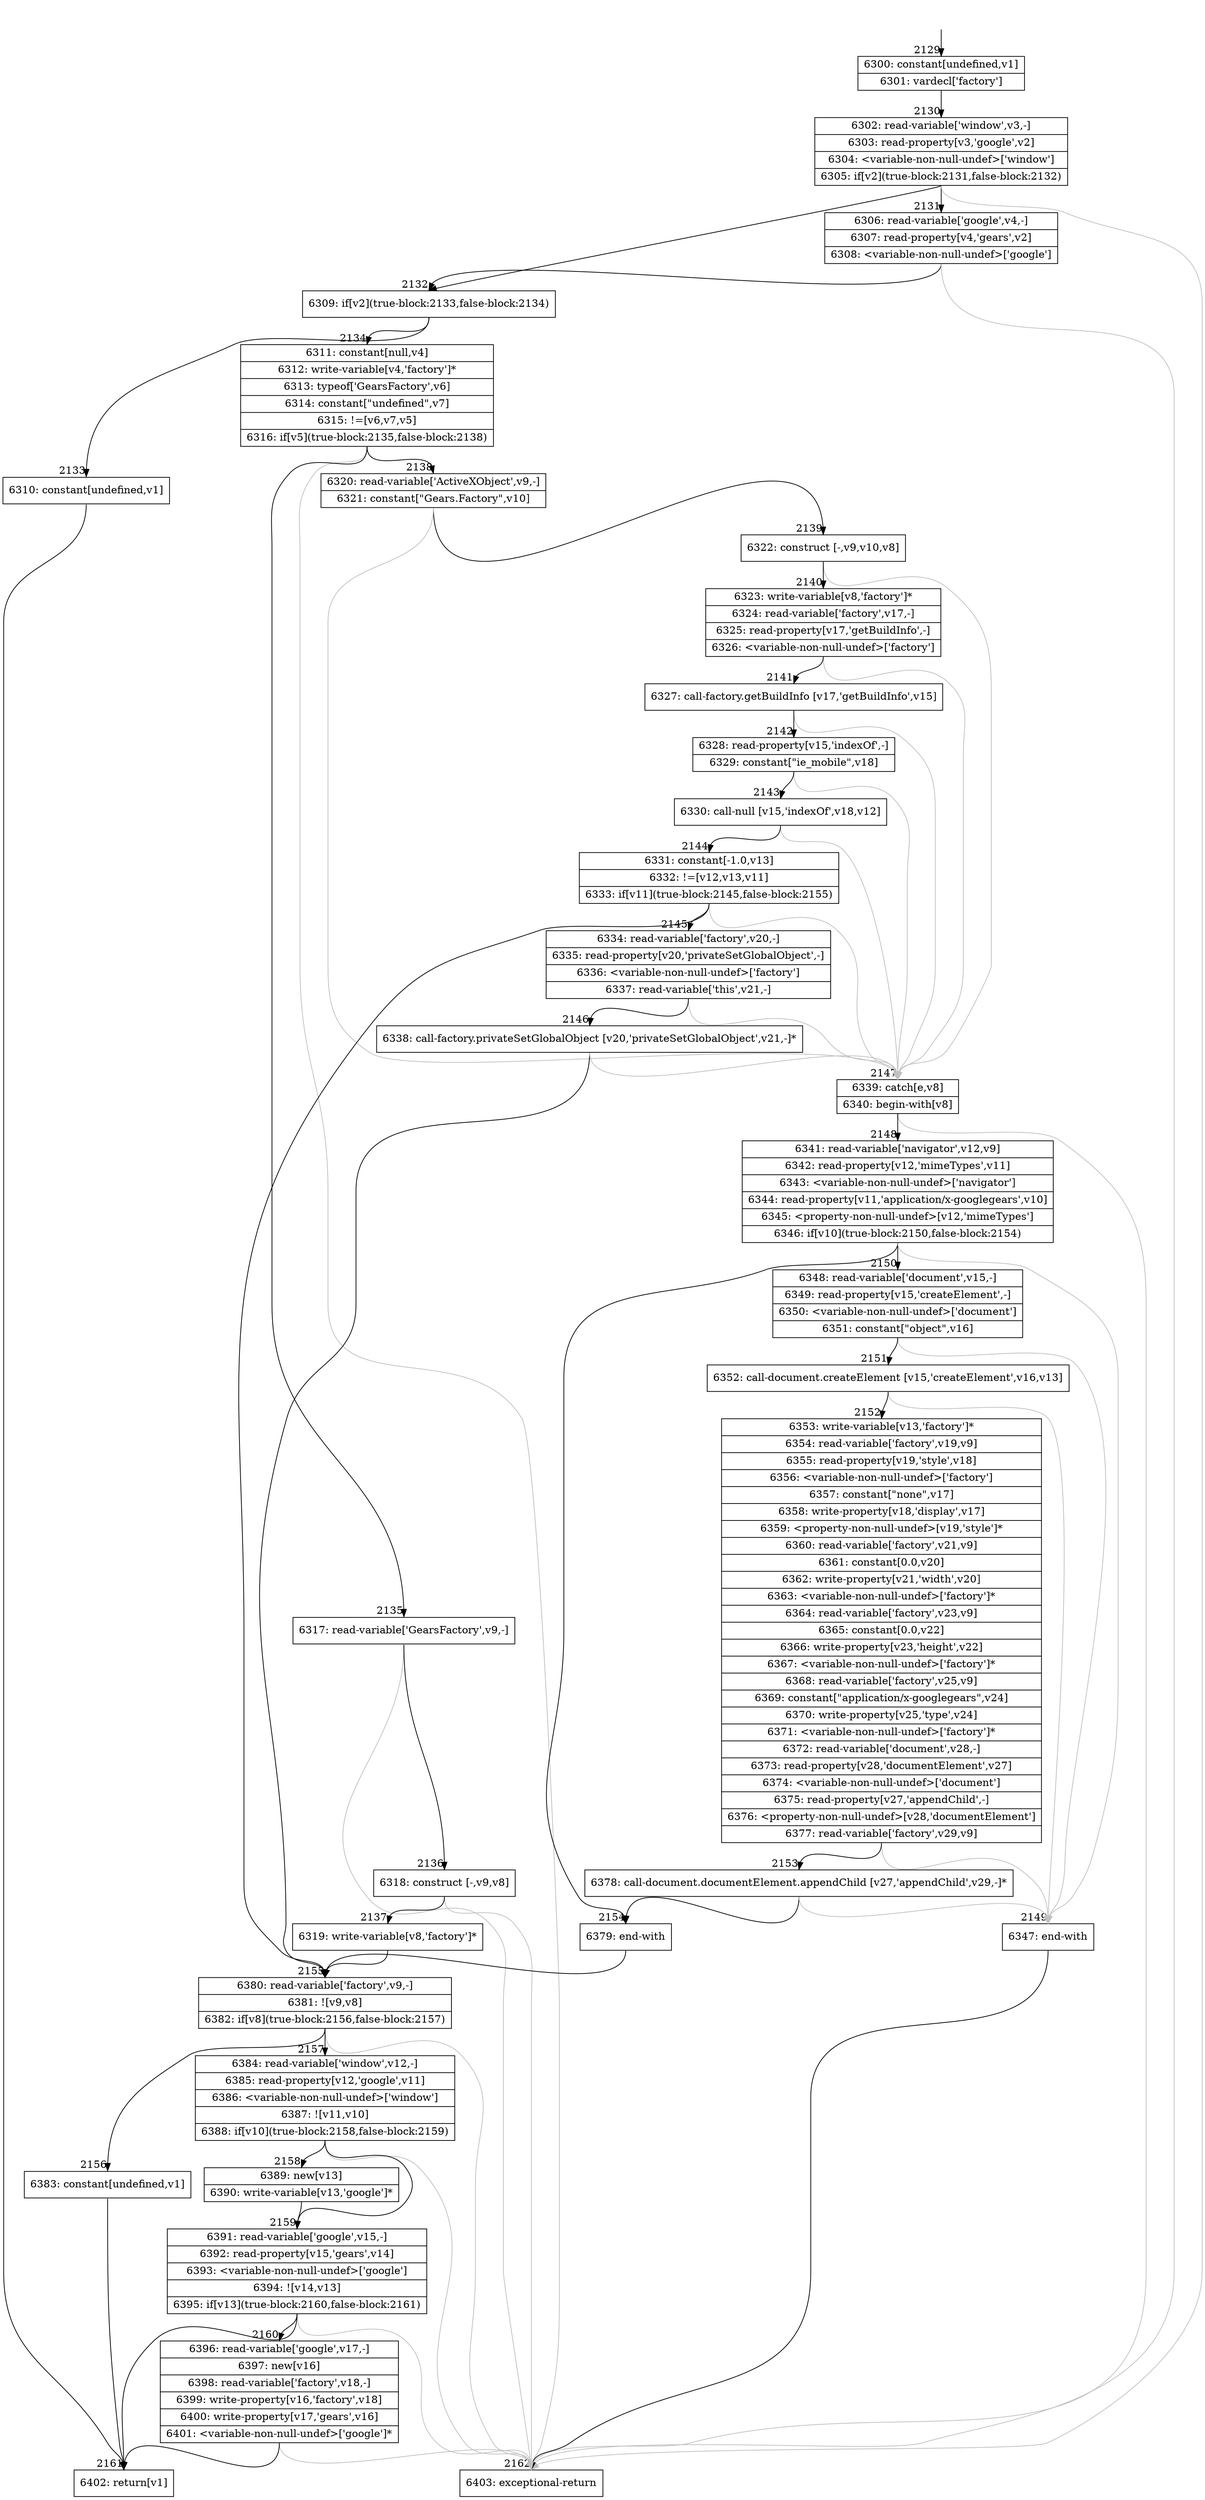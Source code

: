 digraph {
rankdir="TD"
BB_entry241[shape=none,label=""];
BB_entry241 -> BB2129 [tailport=s, headport=n, headlabel="    2129"]
BB2129 [shape=record label="{6300: constant[undefined,v1]|6301: vardecl['factory']}" ] 
BB2129 -> BB2130 [tailport=s, headport=n, headlabel="      2130"]
BB2130 [shape=record label="{6302: read-variable['window',v3,-]|6303: read-property[v3,'google',v2]|6304: \<variable-non-null-undef\>['window']|6305: if[v2](true-block:2131,false-block:2132)}" ] 
BB2130 -> BB2132 [tailport=s, headport=n, headlabel="      2132"]
BB2130 -> BB2131 [tailport=s, headport=n, headlabel="      2131"]
BB2130 -> BB2162 [tailport=s, headport=n, color=gray, headlabel="      2162"]
BB2131 [shape=record label="{6306: read-variable['google',v4,-]|6307: read-property[v4,'gears',v2]|6308: \<variable-non-null-undef\>['google']}" ] 
BB2131 -> BB2132 [tailport=s, headport=n]
BB2131 -> BB2162 [tailport=s, headport=n, color=gray]
BB2132 [shape=record label="{6309: if[v2](true-block:2133,false-block:2134)}" ] 
BB2132 -> BB2133 [tailport=s, headport=n, headlabel="      2133"]
BB2132 -> BB2134 [tailport=s, headport=n, headlabel="      2134"]
BB2133 [shape=record label="{6310: constant[undefined,v1]}" ] 
BB2133 -> BB2161 [tailport=s, headport=n, headlabel="      2161"]
BB2134 [shape=record label="{6311: constant[null,v4]|6312: write-variable[v4,'factory']*|6313: typeof['GearsFactory',v6]|6314: constant[\"undefined\",v7]|6315: !=[v6,v7,v5]|6316: if[v5](true-block:2135,false-block:2138)}" ] 
BB2134 -> BB2135 [tailport=s, headport=n, headlabel="      2135"]
BB2134 -> BB2138 [tailport=s, headport=n, headlabel="      2138"]
BB2134 -> BB2162 [tailport=s, headport=n, color=gray]
BB2135 [shape=record label="{6317: read-variable['GearsFactory',v9,-]}" ] 
BB2135 -> BB2136 [tailport=s, headport=n, headlabel="      2136"]
BB2135 -> BB2162 [tailport=s, headport=n, color=gray]
BB2136 [shape=record label="{6318: construct [-,v9,v8]}" ] 
BB2136 -> BB2137 [tailport=s, headport=n, headlabel="      2137"]
BB2136 -> BB2162 [tailport=s, headport=n, color=gray]
BB2137 [shape=record label="{6319: write-variable[v8,'factory']*}" ] 
BB2137 -> BB2155 [tailport=s, headport=n, headlabel="      2155"]
BB2138 [shape=record label="{6320: read-variable['ActiveXObject',v9,-]|6321: constant[\"Gears.Factory\",v10]}" ] 
BB2138 -> BB2139 [tailport=s, headport=n, headlabel="      2139"]
BB2138 -> BB2147 [tailport=s, headport=n, color=gray, headlabel="      2147"]
BB2139 [shape=record label="{6322: construct [-,v9,v10,v8]}" ] 
BB2139 -> BB2140 [tailport=s, headport=n, headlabel="      2140"]
BB2139 -> BB2147 [tailport=s, headport=n, color=gray]
BB2140 [shape=record label="{6323: write-variable[v8,'factory']*|6324: read-variable['factory',v17,-]|6325: read-property[v17,'getBuildInfo',-]|6326: \<variable-non-null-undef\>['factory']}" ] 
BB2140 -> BB2141 [tailport=s, headport=n, headlabel="      2141"]
BB2140 -> BB2147 [tailport=s, headport=n, color=gray]
BB2141 [shape=record label="{6327: call-factory.getBuildInfo [v17,'getBuildInfo',v15]}" ] 
BB2141 -> BB2142 [tailport=s, headport=n, headlabel="      2142"]
BB2141 -> BB2147 [tailport=s, headport=n, color=gray]
BB2142 [shape=record label="{6328: read-property[v15,'indexOf',-]|6329: constant[\"ie_mobile\",v18]}" ] 
BB2142 -> BB2143 [tailport=s, headport=n, headlabel="      2143"]
BB2142 -> BB2147 [tailport=s, headport=n, color=gray]
BB2143 [shape=record label="{6330: call-null [v15,'indexOf',v18,v12]}" ] 
BB2143 -> BB2144 [tailport=s, headport=n, headlabel="      2144"]
BB2143 -> BB2147 [tailport=s, headport=n, color=gray]
BB2144 [shape=record label="{6331: constant[-1.0,v13]|6332: !=[v12,v13,v11]|6333: if[v11](true-block:2145,false-block:2155)}" ] 
BB2144 -> BB2145 [tailport=s, headport=n, headlabel="      2145"]
BB2144 -> BB2155 [tailport=s, headport=n]
BB2144 -> BB2147 [tailport=s, headport=n, color=gray]
BB2145 [shape=record label="{6334: read-variable['factory',v20,-]|6335: read-property[v20,'privateSetGlobalObject',-]|6336: \<variable-non-null-undef\>['factory']|6337: read-variable['this',v21,-]}" ] 
BB2145 -> BB2146 [tailport=s, headport=n, headlabel="      2146"]
BB2145 -> BB2147 [tailport=s, headport=n, color=gray]
BB2146 [shape=record label="{6338: call-factory.privateSetGlobalObject [v20,'privateSetGlobalObject',v21,-]*}" ] 
BB2146 -> BB2155 [tailport=s, headport=n]
BB2146 -> BB2147 [tailport=s, headport=n, color=gray]
BB2147 [shape=record label="{6339: catch[e,v8]|6340: begin-with[v8]}" ] 
BB2147 -> BB2148 [tailport=s, headport=n, headlabel="      2148"]
BB2147 -> BB2162 [tailport=s, headport=n, color=gray]
BB2148 [shape=record label="{6341: read-variable['navigator',v12,v9]|6342: read-property[v12,'mimeTypes',v11]|6343: \<variable-non-null-undef\>['navigator']|6344: read-property[v11,'application/x-googlegears',v10]|6345: \<property-non-null-undef\>[v12,'mimeTypes']|6346: if[v10](true-block:2150,false-block:2154)}" ] 
BB2148 -> BB2150 [tailport=s, headport=n, headlabel="      2150"]
BB2148 -> BB2154 [tailport=s, headport=n, headlabel="      2154"]
BB2148 -> BB2149 [tailport=s, headport=n, color=gray, headlabel="      2149"]
BB2149 [shape=record label="{6347: end-with}" ] 
BB2149 -> BB2162 [tailport=s, headport=n]
BB2150 [shape=record label="{6348: read-variable['document',v15,-]|6349: read-property[v15,'createElement',-]|6350: \<variable-non-null-undef\>['document']|6351: constant[\"object\",v16]}" ] 
BB2150 -> BB2151 [tailport=s, headport=n, headlabel="      2151"]
BB2150 -> BB2149 [tailport=s, headport=n, color=gray]
BB2151 [shape=record label="{6352: call-document.createElement [v15,'createElement',v16,v13]}" ] 
BB2151 -> BB2152 [tailport=s, headport=n, headlabel="      2152"]
BB2151 -> BB2149 [tailport=s, headport=n, color=gray]
BB2152 [shape=record label="{6353: write-variable[v13,'factory']*|6354: read-variable['factory',v19,v9]|6355: read-property[v19,'style',v18]|6356: \<variable-non-null-undef\>['factory']|6357: constant[\"none\",v17]|6358: write-property[v18,'display',v17]|6359: \<property-non-null-undef\>[v19,'style']*|6360: read-variable['factory',v21,v9]|6361: constant[0.0,v20]|6362: write-property[v21,'width',v20]|6363: \<variable-non-null-undef\>['factory']*|6364: read-variable['factory',v23,v9]|6365: constant[0.0,v22]|6366: write-property[v23,'height',v22]|6367: \<variable-non-null-undef\>['factory']*|6368: read-variable['factory',v25,v9]|6369: constant[\"application/x-googlegears\",v24]|6370: write-property[v25,'type',v24]|6371: \<variable-non-null-undef\>['factory']*|6372: read-variable['document',v28,-]|6373: read-property[v28,'documentElement',v27]|6374: \<variable-non-null-undef\>['document']|6375: read-property[v27,'appendChild',-]|6376: \<property-non-null-undef\>[v28,'documentElement']|6377: read-variable['factory',v29,v9]}" ] 
BB2152 -> BB2153 [tailport=s, headport=n, headlabel="      2153"]
BB2152 -> BB2149 [tailport=s, headport=n, color=gray]
BB2153 [shape=record label="{6378: call-document.documentElement.appendChild [v27,'appendChild',v29,-]*}" ] 
BB2153 -> BB2154 [tailport=s, headport=n]
BB2153 -> BB2149 [tailport=s, headport=n, color=gray]
BB2154 [shape=record label="{6379: end-with}" ] 
BB2154 -> BB2155 [tailport=s, headport=n]
BB2155 [shape=record label="{6380: read-variable['factory',v9,-]|6381: ![v9,v8]|6382: if[v8](true-block:2156,false-block:2157)}" ] 
BB2155 -> BB2156 [tailport=s, headport=n, headlabel="      2156"]
BB2155 -> BB2157 [tailport=s, headport=n, headlabel="      2157"]
BB2155 -> BB2162 [tailport=s, headport=n, color=gray]
BB2156 [shape=record label="{6383: constant[undefined,v1]}" ] 
BB2156 -> BB2161 [tailport=s, headport=n]
BB2157 [shape=record label="{6384: read-variable['window',v12,-]|6385: read-property[v12,'google',v11]|6386: \<variable-non-null-undef\>['window']|6387: ![v11,v10]|6388: if[v10](true-block:2158,false-block:2159)}" ] 
BB2157 -> BB2158 [tailport=s, headport=n, headlabel="      2158"]
BB2157 -> BB2159 [tailport=s, headport=n, headlabel="      2159"]
BB2157 -> BB2162 [tailport=s, headport=n, color=gray]
BB2158 [shape=record label="{6389: new[v13]|6390: write-variable[v13,'google']*}" ] 
BB2158 -> BB2159 [tailport=s, headport=n]
BB2159 [shape=record label="{6391: read-variable['google',v15,-]|6392: read-property[v15,'gears',v14]|6393: \<variable-non-null-undef\>['google']|6394: ![v14,v13]|6395: if[v13](true-block:2160,false-block:2161)}" ] 
BB2159 -> BB2160 [tailport=s, headport=n, headlabel="      2160"]
BB2159 -> BB2161 [tailport=s, headport=n]
BB2159 -> BB2162 [tailport=s, headport=n, color=gray]
BB2160 [shape=record label="{6396: read-variable['google',v17,-]|6397: new[v16]|6398: read-variable['factory',v18,-]|6399: write-property[v16,'factory',v18]|6400: write-property[v17,'gears',v16]|6401: \<variable-non-null-undef\>['google']*}" ] 
BB2160 -> BB2161 [tailport=s, headport=n]
BB2160 -> BB2162 [tailport=s, headport=n, color=gray]
BB2161 [shape=record label="{6402: return[v1]}" ] 
BB2162 [shape=record label="{6403: exceptional-return}" ] 
//#$~ 2516
}
